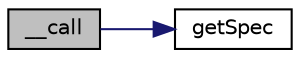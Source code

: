 digraph "__call"
{
  edge [fontname="Helvetica",fontsize="10",labelfontname="Helvetica",labelfontsize="10"];
  node [fontname="Helvetica",fontsize="10",shape=record];
  rankdir="LR";
  Node2 [label="__call",height=0.2,width=0.4,color="black", fillcolor="grey75", style="filled", fontcolor="black"];
  Node2 -> Node3 [color="midnightblue",fontsize="10",style="solid",fontname="Helvetica"];
  Node3 [label="getSpec",height=0.2,width=0.4,color="black", fillcolor="white", style="filled",URL="$class_i_e_p_1_1_structures_1_1_group.html#af40e2e26be7027ab900dba69e02a1e43"];
}
